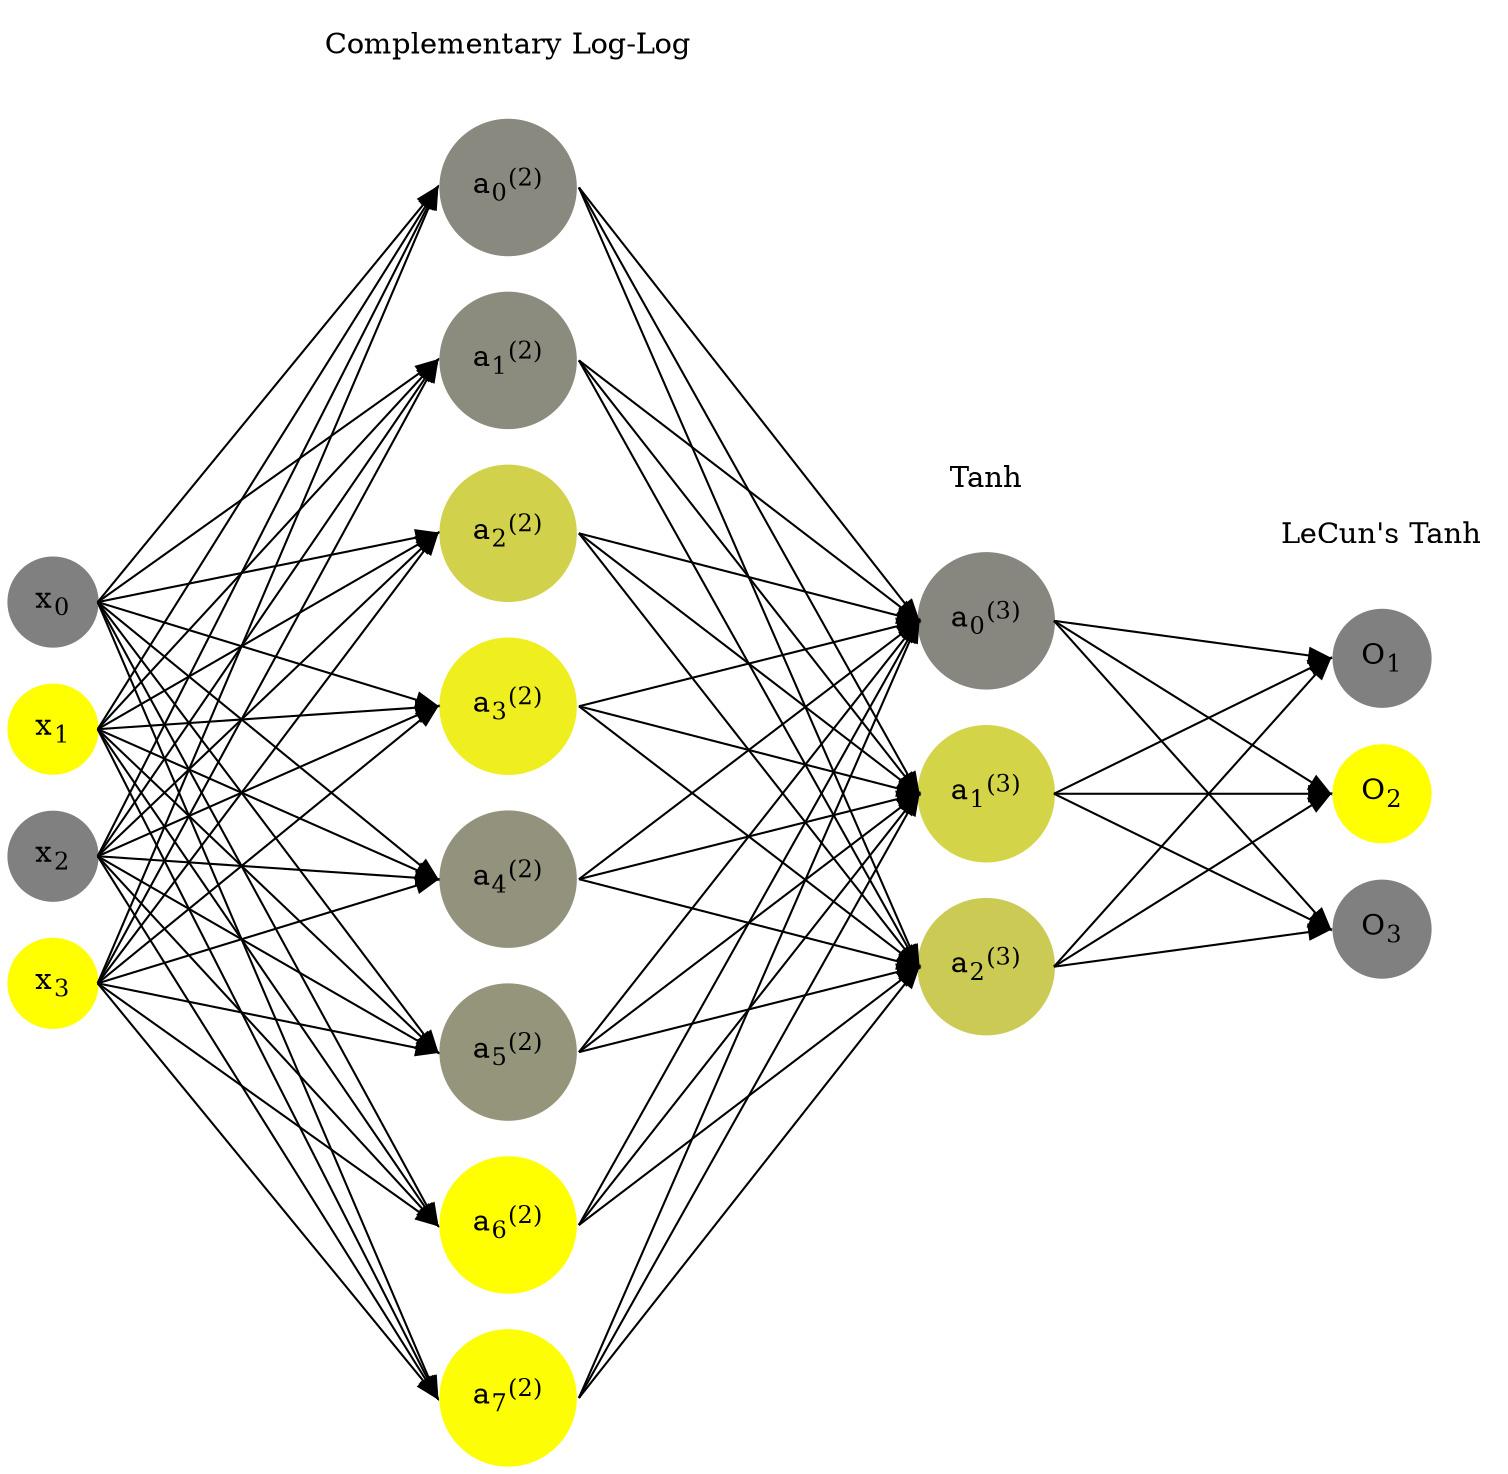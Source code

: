 digraph G {
	rankdir = LR;
	splines=false;
	edge[style=invis];
	ranksep= 1.4;
	{
	node [shape=circle, color="0.1667, 0.0, 0.5", style=filled, fillcolor="0.1667, 0.0, 0.5"];
	x0 [label=<x<sub>0</sub>>];
	}
	{
	node [shape=circle, color="0.1667, 1.0, 1.0", style=filled, fillcolor="0.1667, 1.0, 1.0"];
	x1 [label=<x<sub>1</sub>>];
	}
	{
	node [shape=circle, color="0.1667, 0.0, 0.5", style=filled, fillcolor="0.1667, 0.0, 0.5"];
	x2 [label=<x<sub>2</sub>>];
	}
	{
	node [shape=circle, color="0.1667, 1.0, 1.0", style=filled, fillcolor="0.1667, 1.0, 1.0"];
	x3 [label=<x<sub>3</sub>>];
	}
	{
	node [shape=circle, color="0.1667, 0.076892, 0.538446", style=filled, fillcolor="0.1667, 0.076892, 0.538446"];
	a02 [label=<a<sub>0</sub><sup>(2)</sup>>];
	}
	{
	node [shape=circle, color="0.1667, 0.090039, 0.545019", style=filled, fillcolor="0.1667, 0.090039, 0.545019"];
	a12 [label=<a<sub>1</sub><sup>(2)</sup>>];
	}
	{
	node [shape=circle, color="0.1667, 0.636005, 0.818003", style=filled, fillcolor="0.1667, 0.636005, 0.818003"];
	a22 [label=<a<sub>2</sub><sup>(2)</sup>>];
	}
	{
	node [shape=circle, color="0.1667, 0.868834, 0.934417", style=filled, fillcolor="0.1667, 0.868834, 0.934417"];
	a32 [label=<a<sub>3</sub><sup>(2)</sup>>];
	}
	{
	node [shape=circle, color="0.1667, 0.141325, 0.570663", style=filled, fillcolor="0.1667, 0.141325, 0.570663"];
	a42 [label=<a<sub>4</sub><sup>(2)</sup>>];
	}
	{
	node [shape=circle, color="0.1667, 0.170355, 0.585177", style=filled, fillcolor="0.1667, 0.170355, 0.585177"];
	a52 [label=<a<sub>5</sub><sup>(2)</sup>>];
	}
	{
	node [shape=circle, color="0.1667, 0.998996, 0.999498", style=filled, fillcolor="0.1667, 0.998996, 0.999498"];
	a62 [label=<a<sub>6</sub><sup>(2)</sup>>];
	}
	{
	node [shape=circle, color="0.1667, 0.979787, 0.989893", style=filled, fillcolor="0.1667, 0.979787, 0.989893"];
	a72 [label=<a<sub>7</sub><sup>(2)</sup>>];
	}
	{
	node [shape=circle, color="0.1667, 0.056825, 0.528413", style=filled, fillcolor="0.1667, 0.056825, 0.528413"];
	a03 [label=<a<sub>0</sub><sup>(3)</sup>>];
	}
	{
	node [shape=circle, color="0.1667, 0.659873, 0.829936", style=filled, fillcolor="0.1667, 0.659873, 0.829936"];
	a13 [label=<a<sub>1</sub><sup>(3)</sup>>];
	}
	{
	node [shape=circle, color="0.1667, 0.579204, 0.789602", style=filled, fillcolor="0.1667, 0.579204, 0.789602"];
	a23 [label=<a<sub>2</sub><sup>(3)</sup>>];
	}
	{
	node [shape=circle, color="0.1667, 0.0, 0.5", style=filled, fillcolor="0.1667, 0.0, 0.5"];
	O1 [label=<O<sub>1</sub>>];
	}
	{
	node [shape=circle, color="0.1667, 1.0, 1.0", style=filled, fillcolor="0.1667, 1.0, 1.0"];
	O2 [label=<O<sub>2</sub>>];
	}
	{
	node [shape=circle, color="0.1667, 0.0, 0.5", style=filled, fillcolor="0.1667, 0.0, 0.5"];
	O3 [label=<O<sub>3</sub>>];
	}
	{
	rank=same;
	x0->x1->x2->x3;
	}
	{
	rank=same;
	a02->a12->a22->a32->a42->a52->a62->a72;
	}
	{
	rank=same;
	a03->a13->a23;
	}
	{
	rank=same;
	O1->O2->O3;
	}
	l1 [shape=plaintext,label="Complementary Log-Log"];
	l1->a02;
	{rank=same; l1;a02};
	l2 [shape=plaintext,label="Tanh"];
	l2->a03;
	{rank=same; l2;a03};
	l3 [shape=plaintext,label="LeCun's Tanh"];
	l3->O1;
	{rank=same; l3;O1};
edge[style=solid, tailport=e, headport=w];
	{x0;x1;x2;x3} -> {a02;a12;a22;a32;a42;a52;a62;a72};
	{a02;a12;a22;a32;a42;a52;a62;a72} -> {a03;a13;a23};
	{a03;a13;a23} -> {O1,O2,O3};
}